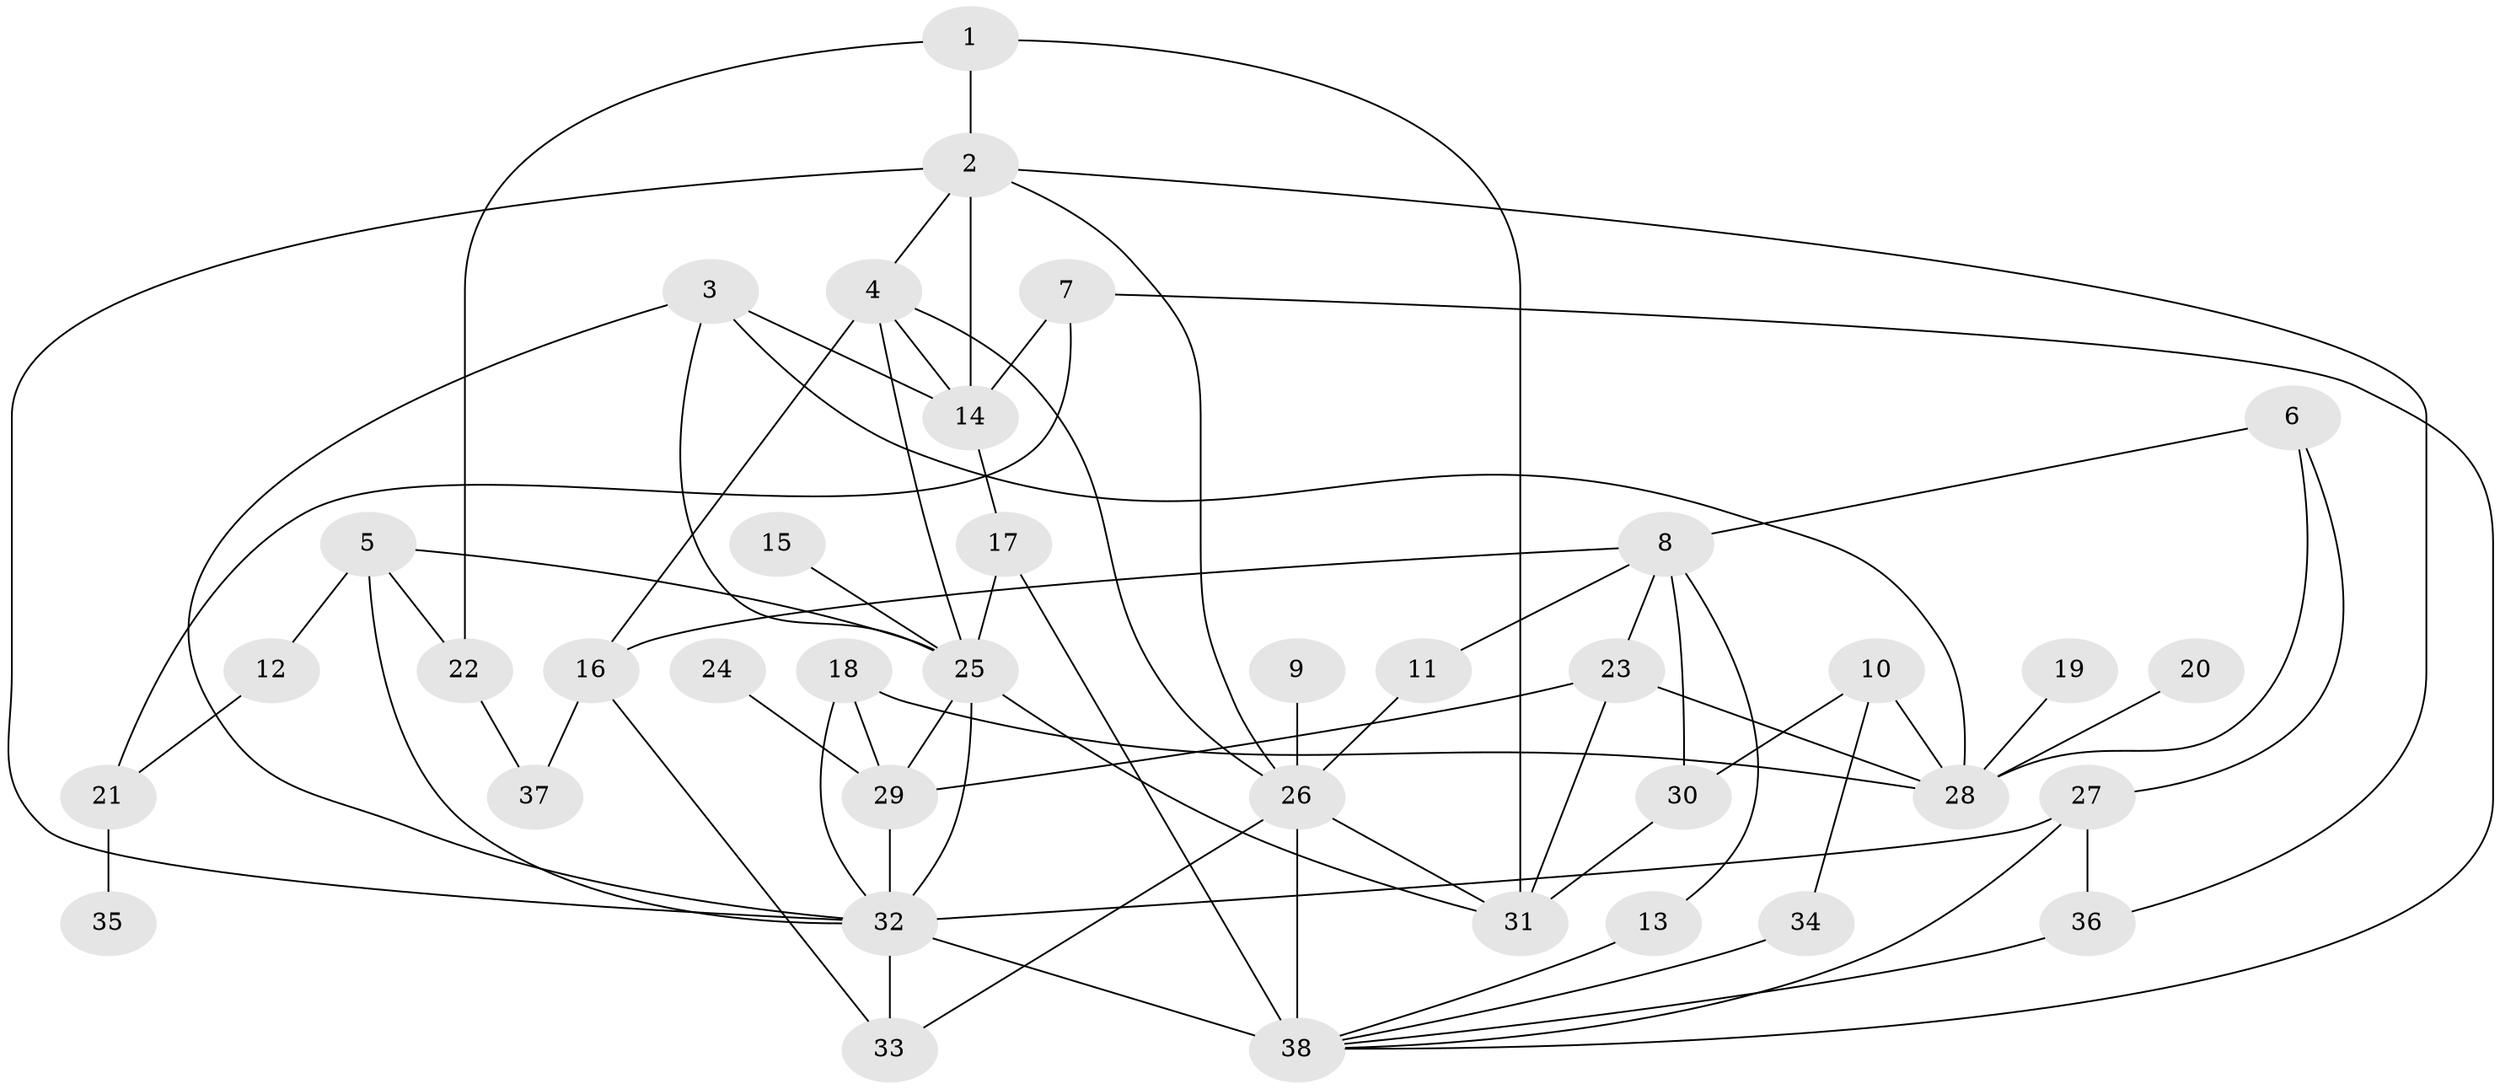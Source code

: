 // original degree distribution, {8: 0.013333333333333334, 6: 0.04, 3: 0.30666666666666664, 4: 0.16, 5: 0.04, 2: 0.25333333333333335, 7: 0.02666666666666667, 1: 0.16}
// Generated by graph-tools (version 1.1) at 2025/49/03/09/25 03:49:20]
// undirected, 38 vertices, 70 edges
graph export_dot {
graph [start="1"]
  node [color=gray90,style=filled];
  1;
  2;
  3;
  4;
  5;
  6;
  7;
  8;
  9;
  10;
  11;
  12;
  13;
  14;
  15;
  16;
  17;
  18;
  19;
  20;
  21;
  22;
  23;
  24;
  25;
  26;
  27;
  28;
  29;
  30;
  31;
  32;
  33;
  34;
  35;
  36;
  37;
  38;
  1 -- 2 [weight=1.0];
  1 -- 22 [weight=1.0];
  1 -- 31 [weight=1.0];
  2 -- 4 [weight=1.0];
  2 -- 14 [weight=1.0];
  2 -- 26 [weight=1.0];
  2 -- 32 [weight=1.0];
  2 -- 36 [weight=1.0];
  3 -- 14 [weight=1.0];
  3 -- 25 [weight=1.0];
  3 -- 28 [weight=1.0];
  3 -- 32 [weight=1.0];
  4 -- 14 [weight=1.0];
  4 -- 16 [weight=1.0];
  4 -- 25 [weight=1.0];
  4 -- 26 [weight=1.0];
  5 -- 12 [weight=1.0];
  5 -- 22 [weight=1.0];
  5 -- 25 [weight=1.0];
  5 -- 32 [weight=1.0];
  6 -- 8 [weight=1.0];
  6 -- 27 [weight=1.0];
  6 -- 28 [weight=1.0];
  7 -- 14 [weight=1.0];
  7 -- 21 [weight=1.0];
  7 -- 38 [weight=1.0];
  8 -- 11 [weight=1.0];
  8 -- 13 [weight=1.0];
  8 -- 16 [weight=1.0];
  8 -- 23 [weight=1.0];
  8 -- 30 [weight=1.0];
  9 -- 26 [weight=1.0];
  10 -- 28 [weight=1.0];
  10 -- 30 [weight=1.0];
  10 -- 34 [weight=1.0];
  11 -- 26 [weight=1.0];
  12 -- 21 [weight=1.0];
  13 -- 38 [weight=1.0];
  14 -- 17 [weight=1.0];
  15 -- 25 [weight=1.0];
  16 -- 33 [weight=1.0];
  16 -- 37 [weight=1.0];
  17 -- 25 [weight=1.0];
  17 -- 38 [weight=2.0];
  18 -- 28 [weight=1.0];
  18 -- 29 [weight=1.0];
  18 -- 32 [weight=1.0];
  19 -- 28 [weight=1.0];
  20 -- 28 [weight=1.0];
  21 -- 35 [weight=1.0];
  22 -- 37 [weight=1.0];
  23 -- 28 [weight=1.0];
  23 -- 29 [weight=1.0];
  23 -- 31 [weight=1.0];
  24 -- 29 [weight=1.0];
  25 -- 29 [weight=1.0];
  25 -- 31 [weight=1.0];
  25 -- 32 [weight=1.0];
  26 -- 31 [weight=1.0];
  26 -- 33 [weight=1.0];
  26 -- 38 [weight=2.0];
  27 -- 32 [weight=1.0];
  27 -- 36 [weight=1.0];
  27 -- 38 [weight=1.0];
  29 -- 32 [weight=1.0];
  30 -- 31 [weight=1.0];
  32 -- 33 [weight=1.0];
  32 -- 38 [weight=2.0];
  34 -- 38 [weight=1.0];
  36 -- 38 [weight=1.0];
}
